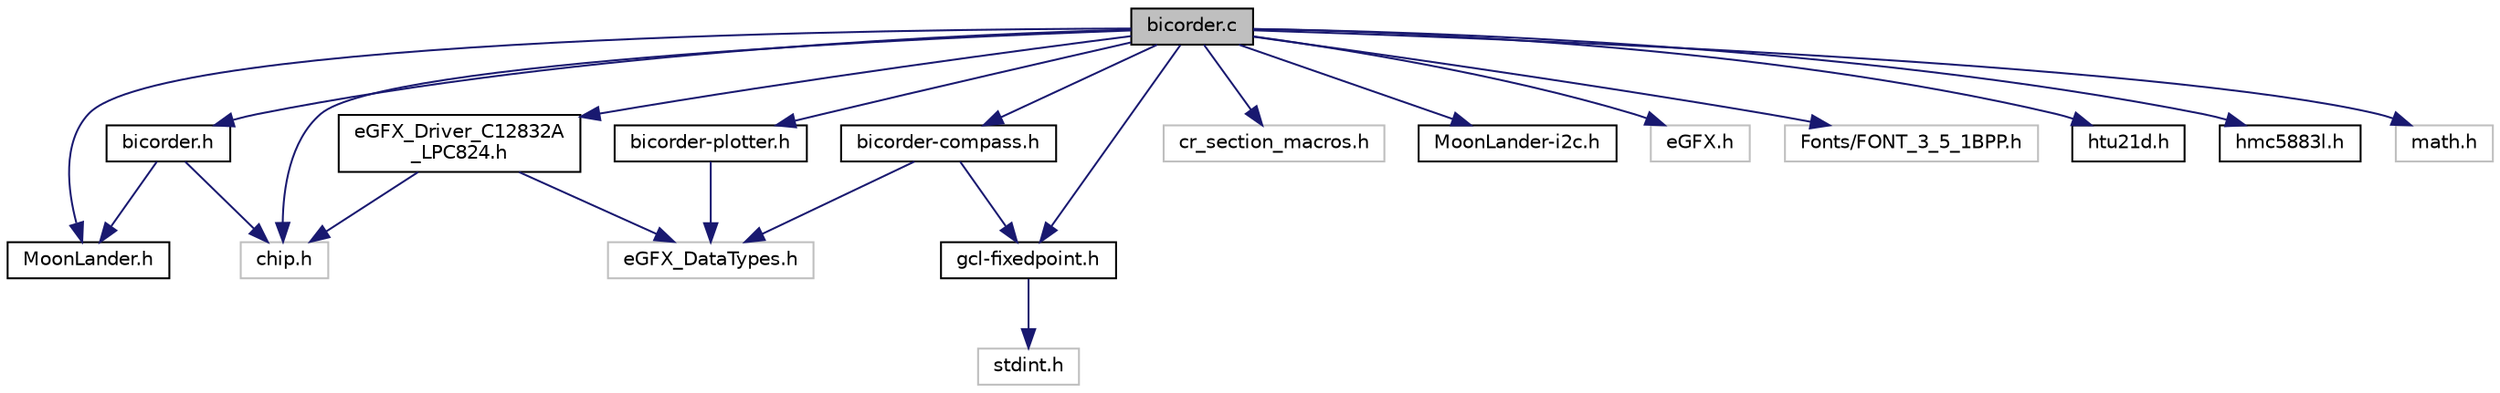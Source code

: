 digraph "bicorder.c"
{
  edge [fontname="Helvetica",fontsize="10",labelfontname="Helvetica",labelfontsize="10"];
  node [fontname="Helvetica",fontsize="10",shape=record];
  Node1 [label="bicorder.c",height=0.2,width=0.4,color="black", fillcolor="grey75", style="filled", fontcolor="black"];
  Node1 -> Node2 [color="midnightblue",fontsize="10",style="solid",fontname="Helvetica"];
  Node2 [label="bicorder.h",height=0.2,width=0.4,color="black", fillcolor="white", style="filled",URL="$bicorder_8h.html",tooltip="Config header for the Gray Cat Labs Bicorder. "];
  Node2 -> Node3 [color="midnightblue",fontsize="10",style="solid",fontname="Helvetica"];
  Node3 [label="MoonLander.h",height=0.2,width=0.4,color="black", fillcolor="white", style="filled",URL="$MoonLander_8h.html",tooltip="Config for the Gray Cat Labs MoonLander. "];
  Node2 -> Node4 [color="midnightblue",fontsize="10",style="solid",fontname="Helvetica"];
  Node4 [label="chip.h",height=0.2,width=0.4,color="grey75", fillcolor="white", style="filled"];
  Node1 -> Node4 [color="midnightblue",fontsize="10",style="solid",fontname="Helvetica"];
  Node1 -> Node5 [color="midnightblue",fontsize="10",style="solid",fontname="Helvetica"];
  Node5 [label="cr_section_macros.h",height=0.2,width=0.4,color="grey75", fillcolor="white", style="filled"];
  Node1 -> Node3 [color="midnightblue",fontsize="10",style="solid",fontname="Helvetica"];
  Node1 -> Node6 [color="midnightblue",fontsize="10",style="solid",fontname="Helvetica"];
  Node6 [label="MoonLander-i2c.h",height=0.2,width=0.4,color="black", fillcolor="white", style="filled",URL="$MoonLander-i2c_8h.html",tooltip="Basic polling I2C master driver for the NXP LPC824 (and probably other LPC8XX) ARM Cortex-M0+..."];
  Node1 -> Node7 [color="midnightblue",fontsize="10",style="solid",fontname="Helvetica"];
  Node7 [label="eGFX.h",height=0.2,width=0.4,color="grey75", fillcolor="white", style="filled"];
  Node1 -> Node8 [color="midnightblue",fontsize="10",style="solid",fontname="Helvetica"];
  Node8 [label="eGFX_Driver_C12832A\l_LPC824.h",height=0.2,width=0.4,color="black", fillcolor="white", style="filled",URL="$eGFX__Driver__C12832A__LPC824_8h.html",tooltip="An eGFX driver for the Newhaven Display C12832A on the NXP LPC824 (and probably other LPC8XX) ARM Cor..."];
  Node8 -> Node4 [color="midnightblue",fontsize="10",style="solid",fontname="Helvetica"];
  Node8 -> Node9 [color="midnightblue",fontsize="10",style="solid",fontname="Helvetica"];
  Node9 [label="eGFX_DataTypes.h",height=0.2,width=0.4,color="grey75", fillcolor="white", style="filled"];
  Node1 -> Node10 [color="midnightblue",fontsize="10",style="solid",fontname="Helvetica"];
  Node10 [label="Fonts/FONT_3_5_1BPP.h",height=0.2,width=0.4,color="grey75", fillcolor="white", style="filled"];
  Node1 -> Node11 [color="midnightblue",fontsize="10",style="solid",fontname="Helvetica"];
  Node11 [label="htu21d.h",height=0.2,width=0.4,color="black", fillcolor="white", style="filled",URL="$htu21d_8h.html",tooltip="A library for the HMC5883L 3-axis I2C magnetometer. "];
  Node1 -> Node12 [color="midnightblue",fontsize="10",style="solid",fontname="Helvetica"];
  Node12 [label="hmc5883l.h",height=0.2,width=0.4,color="black", fillcolor="white", style="filled",URL="$hmc5883l_8h.html",tooltip="A library for the HMC5883L 3-axis I2C magnetometer. "];
  Node1 -> Node13 [color="midnightblue",fontsize="10",style="solid",fontname="Helvetica"];
  Node13 [label="gcl-fixedpoint.h",height=0.2,width=0.4,color="black", fillcolor="white", style="filled",URL="$gcl-fixedpoint_8h.html",tooltip="Basic 32- and 64-bit signed fixed point math library. "];
  Node13 -> Node14 [color="midnightblue",fontsize="10",style="solid",fontname="Helvetica"];
  Node14 [label="stdint.h",height=0.2,width=0.4,color="grey75", fillcolor="white", style="filled"];
  Node1 -> Node15 [color="midnightblue",fontsize="10",style="solid",fontname="Helvetica"];
  Node15 [label="math.h",height=0.2,width=0.4,color="grey75", fillcolor="white", style="filled"];
  Node1 -> Node16 [color="midnightblue",fontsize="10",style="solid",fontname="Helvetica"];
  Node16 [label="bicorder-compass.h",height=0.2,width=0.4,color="black", fillcolor="white", style="filled",URL="$bicorder-compass_8h.html",tooltip="A library for generating a compass display on the Bicorder. "];
  Node16 -> Node13 [color="midnightblue",fontsize="10",style="solid",fontname="Helvetica"];
  Node16 -> Node9 [color="midnightblue",fontsize="10",style="solid",fontname="Helvetica"];
  Node1 -> Node17 [color="midnightblue",fontsize="10",style="solid",fontname="Helvetica"];
  Node17 [label="bicorder-plotter.h",height=0.2,width=0.4,color="black", fillcolor="white", style="filled",URL="$bicorder-plotter_8h.html",tooltip="A library for generating generic live plots on the Bicorder. "];
  Node17 -> Node9 [color="midnightblue",fontsize="10",style="solid",fontname="Helvetica"];
}
